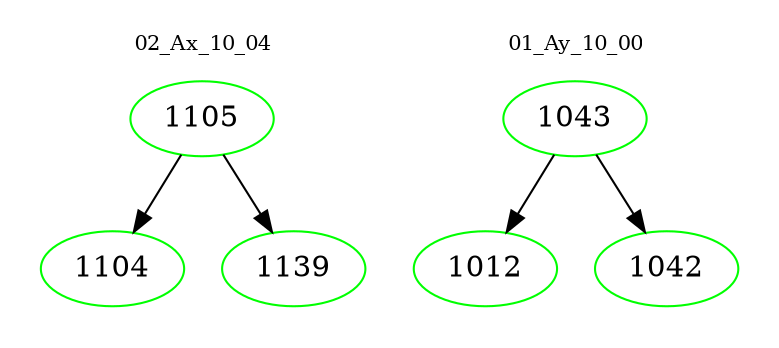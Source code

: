 digraph{
subgraph cluster_0 {
color = white
label = "02_Ax_10_04";
fontsize=10;
T0_1105 [label="1105", color="green"]
T0_1105 -> T0_1104 [color="black"]
T0_1104 [label="1104", color="green"]
T0_1105 -> T0_1139 [color="black"]
T0_1139 [label="1139", color="green"]
}
subgraph cluster_1 {
color = white
label = "01_Ay_10_00";
fontsize=10;
T1_1043 [label="1043", color="green"]
T1_1043 -> T1_1012 [color="black"]
T1_1012 [label="1012", color="green"]
T1_1043 -> T1_1042 [color="black"]
T1_1042 [label="1042", color="green"]
}
}
